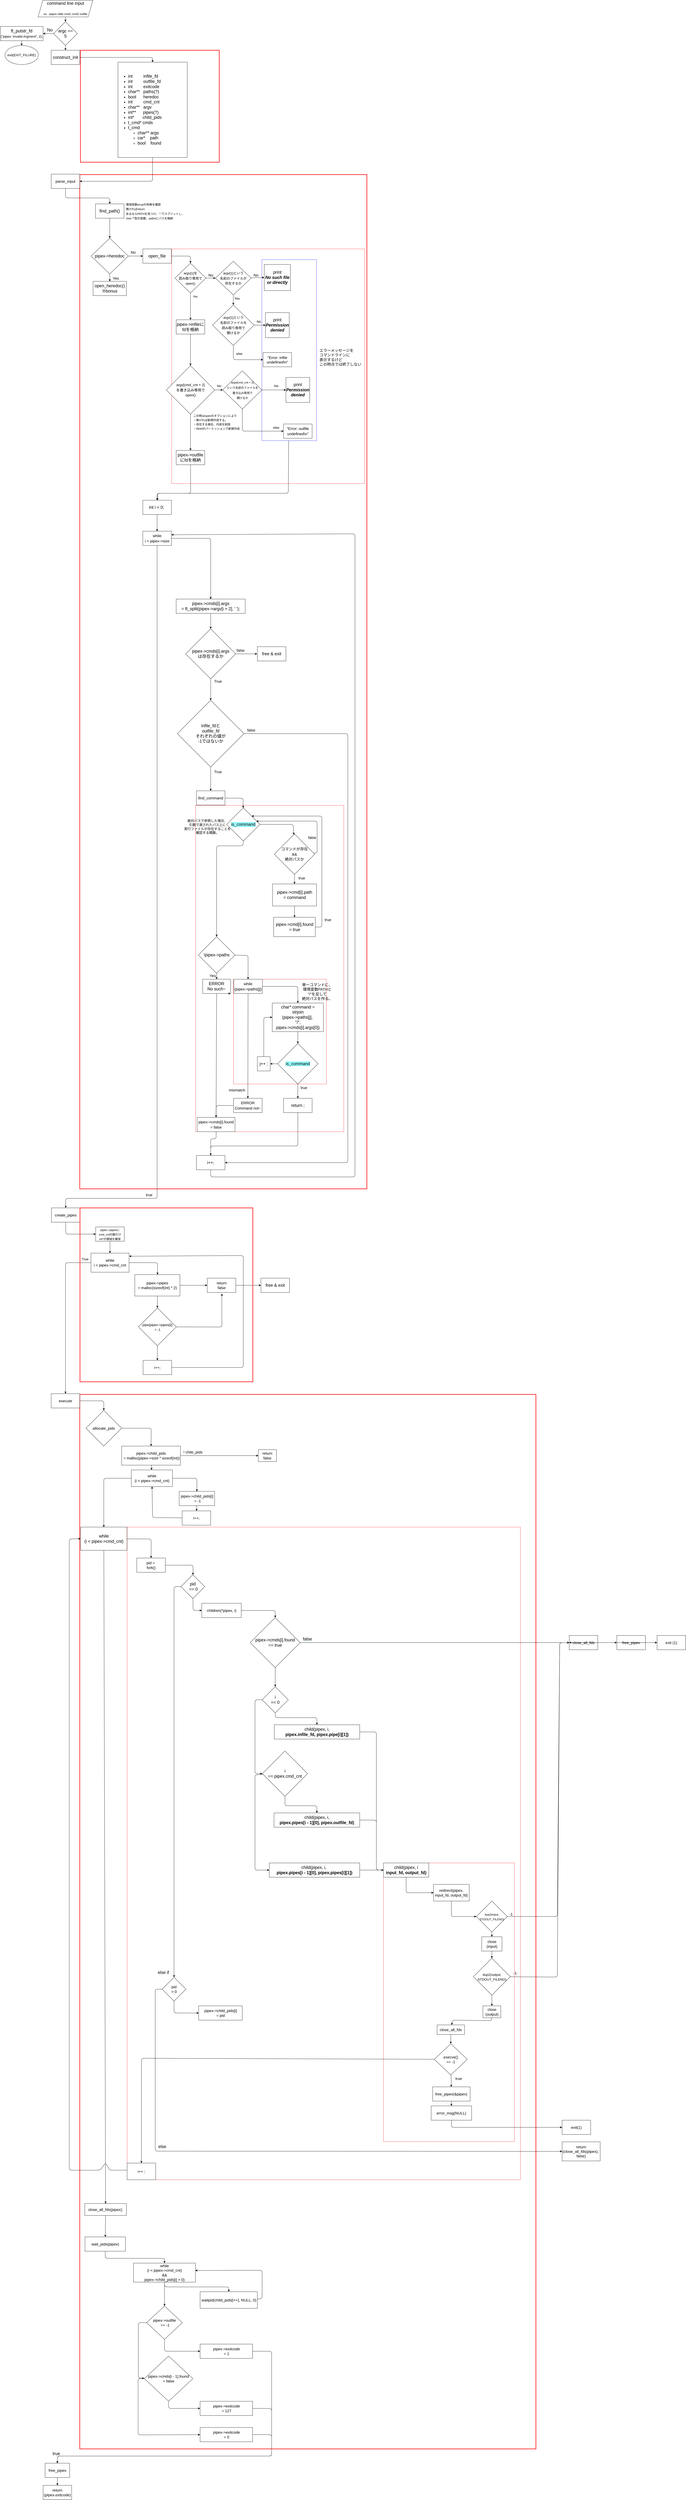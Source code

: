 <mxfile>
    <diagram id="CUUkitDm0SelZwHQDHdj" name="ページ1">
        <mxGraphModel dx="930" dy="3112" grid="1" gridSize="10" guides="1" tooltips="1" connect="1" arrows="1" fold="1" page="1" pageScale="1" pageWidth="827" pageHeight="1169" background="none" math="0" shadow="0">
            <root>
                <mxCell id="0"/>
                <mxCell id="1" parent="0"/>
                <mxCell id="202" value="" style="rounded=0;whiteSpace=wrap;html=1;shadow=0;glass=0;labelBackgroundColor=#FFFFFF;strokeWidth=3;fontFamily=Helvetica;fontSize=16;fontColor=#000000;fillColor=none;labelBorderColor=#FF3333;strokeColor=#FF3333;" parent="1" vertex="1">
                    <mxGeometry x="474" y="3543" width="1916" height="4427" as="geometry"/>
                </mxCell>
                <mxCell id="260" value="" style="rounded=0;whiteSpace=wrap;html=1;shadow=0;glass=0;labelBackgroundColor=#FFFFFF;strokeWidth=1;fontFamily=Helvetica;fontSize=16;fontColor=#FF3333;fillColor=none;strokeColor=#FF3333;" parent="1" vertex="1">
                    <mxGeometry x="673" y="4100" width="1652" height="2740" as="geometry"/>
                </mxCell>
                <mxCell id="298" value="" style="rounded=0;whiteSpace=wrap;html=1;shadow=0;glass=0;labelBackgroundColor=#FFFFFF;strokeWidth=1;fontFamily=Helvetica;fontSize=16;fontColor=#FF3333;fillColor=none;strokeColor=#FF3333;" parent="1" vertex="1">
                    <mxGeometry x="1750" y="5510" width="550" height="1170" as="geometry"/>
                </mxCell>
                <mxCell id="191" value="" style="rounded=0;whiteSpace=wrap;html=1;shadow=0;glass=0;labelBackgroundColor=#FFFFFF;strokeWidth=1;fontFamily=Helvetica;fontSize=16;fontColor=#FF3333;fillColor=none;strokeColor=#FF3333;" parent="1" vertex="1">
                    <mxGeometry x="1120" y="1800" width="390" height="440" as="geometry"/>
                </mxCell>
                <mxCell id="123" value="" style="rounded=0;whiteSpace=wrap;html=1;shadow=0;glass=0;labelBackgroundColor=#FFFFFF;strokeWidth=3;fontFamily=Helvetica;fontSize=16;fontColor=#000000;fillColor=none;labelBorderColor=#FF3333;strokeColor=#FF3333;" parent="1" vertex="1">
                    <mxGeometry x="474" y="-1578" width="1206" height="4258" as="geometry"/>
                </mxCell>
                <mxCell id="177" value="" style="rounded=0;whiteSpace=wrap;html=1;shadow=0;glass=0;labelBackgroundColor=#FFFFFF;strokeWidth=1;fontFamily=Helvetica;fontSize=16;fontColor=#FF3333;fillColor=none;strokeColor=#FF3333;" parent="1" vertex="1">
                    <mxGeometry x="960" y="1070" width="623.01" height="1370" as="geometry"/>
                </mxCell>
                <mxCell id="116" style="edgeStyle=none;html=1;fontSize=16;entryX=1;entryY=0.25;entryDx=0;entryDy=0;" parent="1" source="109" target="92" edge="1">
                    <mxGeometry relative="1" as="geometry">
                        <mxPoint x="1379" y="-61" as="targetPoint"/>
                        <Array as="points">
                            <mxPoint x="1024" y="2630"/>
                            <mxPoint x="1630" y="2630"/>
                            <mxPoint x="1630" y="830"/>
                            <mxPoint x="1630" y="-70"/>
                        </Array>
                    </mxGeometry>
                </mxCell>
                <mxCell id="89" value="" style="rounded=0;whiteSpace=wrap;html=1;shadow=0;glass=0;labelBackgroundColor=#FFFFFF;strokeWidth=1;fontFamily=Helvetica;fontSize=16;fontColor=#000000;fillColor=none;strokeColor=#FF3333;" parent="1" vertex="1">
                    <mxGeometry x="860" y="-1266" width="810" height="985" as="geometry"/>
                </mxCell>
                <mxCell id="126" style="edgeStyle=none;html=1;fontSize=16;fontColor=#FF3333;entryX=0.5;entryY=0;entryDx=0;entryDy=0;" parent="1" source="70" target="90" edge="1">
                    <mxGeometry relative="1" as="geometry">
                        <Array as="points">
                            <mxPoint x="1350" y="-240"/>
                            <mxPoint x="1290" y="-240"/>
                            <mxPoint x="799" y="-240"/>
                        </Array>
                    </mxGeometry>
                </mxCell>
                <mxCell id="70" value="" style="rounded=0;whiteSpace=wrap;html=1;shadow=0;glass=0;labelBackgroundColor=#FFFFFF;strokeWidth=1;fontFamily=Helvetica;fontSize=16;fontColor=#000000;fillColor=none;strokeColor=#3333FF;" parent="1" vertex="1">
                    <mxGeometry x="1239" y="-1221" width="230" height="760" as="geometry"/>
                </mxCell>
                <mxCell id="25" value="" style="rounded=0;whiteSpace=wrap;html=1;fontSize=16;fillColor=none;strokeWidth=3;shadow=0;glass=0;labelBorderColor=none;labelBackgroundColor=none;fontColor=#FF3333;strokeColor=#FF3333;" parent="1" vertex="1">
                    <mxGeometry x="477" y="-2100" width="583" height="470" as="geometry"/>
                </mxCell>
                <mxCell id="5" value="" style="edgeStyle=none;html=1;fontSize=18;" parent="1" source="3" target="4" edge="1">
                    <mxGeometry relative="1" as="geometry"/>
                </mxCell>
                <mxCell id="3" value="&lt;font style=&quot;border-color: var(--border-color);&quot;&gt;command line input&lt;br style=&quot;border-color: var(--border-color);&quot;&gt;&lt;/font&gt;&lt;br style=&quot;border-color: var(--border-color); font-size: 12px;&quot;&gt;&lt;span style=&quot;font-size: 12px;&quot;&gt;ex. ./pipex infile cmd1 cmd2 outfile&lt;/span&gt;" style="shape=parallelogram;perimeter=parallelogramPerimeter;whiteSpace=wrap;html=1;fixedSize=1;fontSize=18;" parent="1" vertex="1">
                    <mxGeometry x="299" y="-2310" width="230" height="70" as="geometry"/>
                </mxCell>
                <mxCell id="7" value="" style="edgeStyle=none;html=1;fontSize=18;" parent="1" source="4" target="6" edge="1">
                    <mxGeometry relative="1" as="geometry"/>
                </mxCell>
                <mxCell id="13" value="" style="edgeStyle=none;html=1;fontSize=14;" parent="1" source="4" target="12" edge="1">
                    <mxGeometry relative="1" as="geometry"/>
                </mxCell>
                <mxCell id="4" value="argc ==&lt;br&gt;5" style="rhombus;whiteSpace=wrap;html=1;fontSize=18;" parent="1" vertex="1">
                    <mxGeometry x="364" y="-2220" width="100" height="100" as="geometry"/>
                </mxCell>
                <mxCell id="10" value="" style="edgeStyle=none;html=1;fontSize=14;" parent="1" source="6" target="9" edge="1">
                    <mxGeometry relative="1" as="geometry"/>
                </mxCell>
                <mxCell id="6" value="ft_putstr_fd&lt;br&gt;&lt;font style=&quot;font-size: 14px;&quot;&gt;(&quot;pipex: Invalid Argment&quot;, 2);&lt;/font&gt;" style="whiteSpace=wrap;html=1;fontSize=18;" parent="1" vertex="1">
                    <mxGeometry x="140" y="-2200" width="180" height="60" as="geometry"/>
                </mxCell>
                <mxCell id="8" value="No" style="text;html=1;align=center;verticalAlign=middle;resizable=0;points=[];autosize=1;strokeColor=none;fillColor=none;fontSize=18;" parent="1" vertex="1">
                    <mxGeometry x="323" y="-2205" width="50" height="40" as="geometry"/>
                </mxCell>
                <mxCell id="9" value="exit(EXIT_FILURE)" style="ellipse;whiteSpace=wrap;html=1;fontSize=14;" parent="1" vertex="1">
                    <mxGeometry x="160" y="-2120" width="140" height="80" as="geometry"/>
                </mxCell>
                <mxCell id="21" style="edgeStyle=none;html=1;exitX=1;exitY=0.5;exitDx=0;exitDy=0;fontSize=12;entryX=0.5;entryY=0;entryDx=0;entryDy=0;" parent="1" source="12" target="16" edge="1">
                    <mxGeometry relative="1" as="geometry">
                        <mxPoint x="610" y="-2060" as="targetPoint"/>
                        <Array as="points">
                            <mxPoint x="780" y="-2070"/>
                        </Array>
                    </mxGeometry>
                </mxCell>
                <mxCell id="12" value="construct_init" style="whiteSpace=wrap;html=1;fontSize=18;" parent="1" vertex="1">
                    <mxGeometry x="354" y="-2100" width="120" height="60" as="geometry"/>
                </mxCell>
                <mxCell id="24" value="" style="edgeStyle=none;html=1;fontSize=18;" parent="1" source="16" target="23" edge="1">
                    <mxGeometry relative="1" as="geometry">
                        <Array as="points">
                            <mxPoint x="780" y="-1550"/>
                        </Array>
                    </mxGeometry>
                </mxCell>
                <mxCell id="16" value="&lt;div style=&quot;&quot;&gt;&lt;ul&gt;&lt;li&gt;&lt;span style=&quot;background-color: initial;&quot;&gt;int&amp;nbsp; &amp;nbsp; &amp;nbsp; &amp;nbsp; &amp;nbsp;infile_fd&lt;/span&gt;&lt;br&gt;&lt;/li&gt;&lt;li&gt;int&amp;nbsp; &amp;nbsp; &amp;nbsp; &amp;nbsp; &amp;nbsp;outfile_fd&lt;/li&gt;&lt;li style=&quot;&quot;&gt;int&amp;nbsp; &amp;nbsp; &amp;nbsp; &amp;nbsp; &amp;nbsp;exitcode&lt;/li&gt;&lt;li style=&quot;&quot;&gt;char**&amp;nbsp; &amp;nbsp;paths(?)&lt;/li&gt;&lt;li style=&quot;&quot;&gt;bool&amp;nbsp; &amp;nbsp; &amp;nbsp; heredoc&lt;/li&gt;&lt;li style=&quot;&quot;&gt;int&amp;nbsp; &amp;nbsp; &amp;nbsp; &amp;nbsp; &amp;nbsp;cmd_cnt&amp;nbsp;&lt;/li&gt;&lt;li style=&quot;&quot;&gt;char**&amp;nbsp; &amp;nbsp;argv&lt;/li&gt;&lt;li style=&quot;&quot;&gt;int**&amp;nbsp; &amp;nbsp; &amp;nbsp; pipes(?)&lt;/li&gt;&lt;li style=&quot;&quot;&gt;int*&amp;nbsp; &amp;nbsp; &amp;nbsp; &amp;nbsp;child_pids&lt;/li&gt;&lt;li style=&quot;&quot;&gt;t_cmd* cmds&lt;/li&gt;&lt;li style=&quot;&quot;&gt;t_cmd&lt;/li&gt;&lt;ul&gt;&lt;li style=&quot;&quot;&gt;char** args&lt;/li&gt;&lt;li style=&quot;&quot;&gt;car*&amp;nbsp; &amp;nbsp; path&lt;/li&gt;&lt;li style=&quot;&quot;&gt;bool&amp;nbsp; &amp;nbsp; found&lt;/li&gt;&lt;/ul&gt;&lt;/ul&gt;&lt;/div&gt;" style="whiteSpace=wrap;html=1;fontSize=18;align=left;" parent="1" vertex="1">
                    <mxGeometry x="634.5" y="-2050" width="291" height="400" as="geometry"/>
                </mxCell>
                <mxCell id="31" value="" style="edgeStyle=none;html=1;fontSize=16;" parent="1" source="23" target="30" edge="1">
                    <mxGeometry relative="1" as="geometry">
                        <Array as="points">
                            <mxPoint x="414" y="-1480"/>
                            <mxPoint x="600" y="-1480"/>
                        </Array>
                    </mxGeometry>
                </mxCell>
                <mxCell id="23" value="&lt;div style=&quot;&quot;&gt;&lt;span style=&quot;background-color: initial; font-size: 16px;&quot;&gt;parse_input&lt;/span&gt;&lt;/div&gt;" style="whiteSpace=wrap;html=1;fontSize=18;align=center;" parent="1" vertex="1">
                    <mxGeometry x="354" y="-1580" width="120" height="60" as="geometry"/>
                </mxCell>
                <mxCell id="35" value="" style="edgeStyle=none;html=1;fontSize=16;" parent="1" source="30" target="34" edge="1">
                    <mxGeometry relative="1" as="geometry"/>
                </mxCell>
                <mxCell id="30" value="find_path()" style="whiteSpace=wrap;html=1;fontSize=18;" parent="1" vertex="1">
                    <mxGeometry x="540" y="-1455" width="120" height="60" as="geometry"/>
                </mxCell>
                <mxCell id="37" value="" style="edgeStyle=none;html=1;fontSize=16;" parent="1" source="34" target="36" edge="1">
                    <mxGeometry relative="1" as="geometry"/>
                </mxCell>
                <mxCell id="39" value="" style="edgeStyle=none;html=1;fontSize=16;" parent="1" source="34" target="38" edge="1">
                    <mxGeometry relative="1" as="geometry"/>
                </mxCell>
                <mxCell id="34" value="pipex-&amp;gt;heredoc" style="rhombus;whiteSpace=wrap;html=1;fontSize=18;" parent="1" vertex="1">
                    <mxGeometry x="522" y="-1311" width="156" height="150" as="geometry"/>
                </mxCell>
                <mxCell id="36" value="open_heredoc()&lt;br&gt;※bonus" style="whiteSpace=wrap;html=1;fontSize=18;" parent="1" vertex="1">
                    <mxGeometry x="530" y="-1130" width="140" height="60" as="geometry"/>
                </mxCell>
                <mxCell id="48" value="" style="edgeStyle=none;html=1;fontSize=16;" parent="1" source="38" target="47" edge="1">
                    <mxGeometry relative="1" as="geometry">
                        <Array as="points">
                            <mxPoint x="939" y="-1236"/>
                        </Array>
                    </mxGeometry>
                </mxCell>
                <mxCell id="38" value="open_file" style="whiteSpace=wrap;html=1;fontSize=18;" parent="1" vertex="1">
                    <mxGeometry x="739" y="-1266" width="120" height="60" as="geometry"/>
                </mxCell>
                <mxCell id="40" value="No" style="text;html=1;align=center;verticalAlign=middle;resizable=0;points=[];autosize=1;strokeColor=none;fillColor=none;fontSize=16;rotation=0;" parent="1" vertex="1">
                    <mxGeometry x="678" y="-1267" width="40" height="30" as="geometry"/>
                </mxCell>
                <mxCell id="41" value="Yes" style="text;html=1;align=center;verticalAlign=middle;resizable=0;points=[];autosize=1;strokeColor=none;fillColor=none;fontSize=16;" parent="1" vertex="1">
                    <mxGeometry x="600" y="-1158.5" width="50" height="30" as="geometry"/>
                </mxCell>
                <mxCell id="43" value="&lt;font style=&quot;font-size: 12px;&quot;&gt;環境変数envpの有無を確認&lt;br&gt;無ければreturn&lt;br&gt;あるならPATHを見つけ、&quot;:&quot;でスプリットし、&lt;br&gt;char **型の変数、pathsにパスを格納&lt;/font&gt;" style="text;html=1;align=left;verticalAlign=middle;resizable=0;points=[];autosize=1;strokeColor=none;fillColor=none;fontSize=16;" parent="1" vertex="1">
                    <mxGeometry x="666" y="-1470" width="270" height="90" as="geometry"/>
                </mxCell>
                <mxCell id="50" value="" style="edgeStyle=none;html=1;fontSize=16;" parent="1" source="47" target="49" edge="1">
                    <mxGeometry relative="1" as="geometry"/>
                </mxCell>
                <mxCell id="73" value="" style="edgeStyle=none;html=1;" parent="1" source="47" target="72" edge="1">
                    <mxGeometry relative="1" as="geometry"/>
                </mxCell>
                <mxCell id="47" value="&lt;font style=&quot;font-size: 14px;&quot;&gt;argv[1]を&lt;br&gt;読み取り専用で&lt;br&gt;open()&lt;/font&gt;" style="rhombus;whiteSpace=wrap;html=1;fontSize=18;" parent="1" vertex="1">
                    <mxGeometry x="874" y="-1206" width="130" height="125" as="geometry"/>
                </mxCell>
                <mxCell id="53" value="" style="edgeStyle=none;html=1;fontSize=14;entryX=0;entryY=0.5;entryDx=0;entryDy=0;" parent="1" source="49" target="60" edge="1">
                    <mxGeometry relative="1" as="geometry">
                        <mxPoint x="1239" y="-1143" as="targetPoint"/>
                    </mxGeometry>
                </mxCell>
                <mxCell id="57" value="" style="edgeStyle=none;html=1;fontSize=14;" parent="1" source="49" target="56" edge="1">
                    <mxGeometry relative="1" as="geometry"/>
                </mxCell>
                <mxCell id="49" value="&lt;font style=&quot;font-size: 14px;&quot;&gt;argv[1]という&lt;br&gt;名前のファイルが&lt;br&gt;存在するか&lt;/font&gt;" style="rhombus;whiteSpace=wrap;html=1;fontSize=18;" parent="1" vertex="1">
                    <mxGeometry x="1044" y="-1214.12" width="150" height="141.25" as="geometry"/>
                </mxCell>
                <mxCell id="51" value="No" style="text;html=1;align=center;verticalAlign=middle;resizable=0;points=[];autosize=1;strokeColor=none;fillColor=none;fontSize=16;" parent="1" vertex="1">
                    <mxGeometry x="1004" y="-1171" width="40" height="30" as="geometry"/>
                </mxCell>
                <mxCell id="65" value="" style="edgeStyle=none;html=1;fontSize=14;fontColor=none;" parent="1" source="56" target="64" edge="1">
                    <mxGeometry relative="1" as="geometry"/>
                </mxCell>
                <mxCell id="68" value="" style="edgeStyle=none;html=1;fontSize=14;fontColor=none;" parent="1" source="56" target="67" edge="1">
                    <mxGeometry relative="1" as="geometry">
                        <Array as="points">
                            <mxPoint x="1119" y="-801"/>
                        </Array>
                    </mxGeometry>
                </mxCell>
                <mxCell id="56" value="&lt;font style=&quot;font-size: 14px;&quot;&gt;argv[1]という&lt;br&gt;名前のファイルを&lt;br&gt;読み取り専用で&lt;br&gt;開けるか&lt;/font&gt;" style="rhombus;whiteSpace=wrap;html=1;fontSize=18;" parent="1" vertex="1">
                    <mxGeometry x="1031.5" y="-1031" width="175" height="170" as="geometry"/>
                </mxCell>
                <mxCell id="58" value="Yes" style="text;html=1;align=center;verticalAlign=middle;resizable=0;points=[];autosize=1;strokeColor=none;fillColor=none;fontSize=14;" parent="1" vertex="1">
                    <mxGeometry x="1109" y="-1072.87" width="50" height="30" as="geometry"/>
                </mxCell>
                <mxCell id="59" value="No" style="text;html=1;align=center;verticalAlign=middle;resizable=0;points=[];autosize=1;strokeColor=none;fillColor=none;fontSize=16;" parent="1" vertex="1">
                    <mxGeometry x="1194" y="-1171" width="40" height="30" as="geometry"/>
                </mxCell>
                <mxCell id="60" value="&lt;font style=&quot;font-size: 18px;&quot;&gt;print&lt;br&gt;&lt;i&gt;&lt;b&gt;No such file&lt;br style=&quot;border-color: var(--border-color);&quot;&gt;or directly&lt;/b&gt;&lt;/i&gt;&lt;/font&gt;" style="whiteSpace=wrap;html=1;aspect=fixed;rounded=0;shadow=0;glass=0;labelBackgroundColor=none;strokeWidth=1;fontSize=14;fontColor=none;fillColor=none;" parent="1" vertex="1">
                    <mxGeometry x="1249" y="-1201" width="110" height="110" as="geometry"/>
                </mxCell>
                <mxCell id="64" value="print&lt;br&gt;&lt;i&gt;&lt;b&gt;Permission&lt;br&gt;denied&lt;/b&gt;&lt;/i&gt;" style="whiteSpace=wrap;html=1;fontSize=18;" parent="1" vertex="1">
                    <mxGeometry x="1254" y="-998.5" width="100" height="105" as="geometry"/>
                </mxCell>
                <mxCell id="66" value="No" style="text;html=1;align=center;verticalAlign=middle;resizable=0;points=[];autosize=1;strokeColor=none;fillColor=none;fontSize=14;fontColor=none;" parent="1" vertex="1">
                    <mxGeometry x="1206" y="-976" width="40" height="30" as="geometry"/>
                </mxCell>
                <mxCell id="67" value="&lt;div style=&quot;line-height: 18px;&quot;&gt;&lt;span style=&quot;background-color: rgb(255, 255, 255);&quot;&gt;&lt;font style=&quot;font-size: 16px;&quot;&gt;&quot;Error: infile undefined\n&quot;&lt;/font&gt;&lt;/span&gt;&lt;/div&gt;" style="whiteSpace=wrap;html=1;fontSize=18;" parent="1" vertex="1">
                    <mxGeometry x="1244" y="-831" width="120" height="60" as="geometry"/>
                </mxCell>
                <mxCell id="69" value="else" style="text;html=1;align=center;verticalAlign=middle;resizable=0;points=[];autosize=1;strokeColor=none;fillColor=none;fontSize=14;fontColor=#000000;" parent="1" vertex="1">
                    <mxGeometry x="1119" y="-841" width="50" height="30" as="geometry"/>
                </mxCell>
                <mxCell id="71" value="エラーメッセージを&lt;br&gt;コマンドラインに&lt;br&gt;表示するけど&lt;br&gt;この時点では終了しない" style="text;html=1;align=left;verticalAlign=middle;resizable=0;points=[];autosize=1;strokeColor=none;fillColor=none;fontSize=16;fontFamily=Helvetica;fontColor=#000000;" parent="1" vertex="1">
                    <mxGeometry x="1479" y="-856" width="200" height="90" as="geometry"/>
                </mxCell>
                <mxCell id="76" value="" style="edgeStyle=none;html=1;" parent="1" source="72" target="75" edge="1">
                    <mxGeometry relative="1" as="geometry"/>
                </mxCell>
                <mxCell id="72" value="pipex-&amp;gt;infileに&lt;br&gt;fdを格納" style="whiteSpace=wrap;html=1;fontSize=18;" parent="1" vertex="1">
                    <mxGeometry x="879" y="-968.5" width="120" height="60" as="geometry"/>
                </mxCell>
                <mxCell id="74" value="Yes" style="text;html=1;align=center;verticalAlign=middle;resizable=0;points=[];autosize=1;strokeColor=none;fillColor=none;" parent="1" vertex="1">
                    <mxGeometry x="939" y="-1081" width="40" height="30" as="geometry"/>
                </mxCell>
                <mxCell id="78" value="" style="edgeStyle=none;html=1;fontSize=15;" parent="1" source="75" target="77" edge="1">
                    <mxGeometry relative="1" as="geometry"/>
                </mxCell>
                <mxCell id="88" value="" style="edgeStyle=none;html=1;fontSize=12;" parent="1" source="75" target="87" edge="1">
                    <mxGeometry relative="1" as="geometry"/>
                </mxCell>
                <mxCell id="75" value="&lt;font style=&quot;font-size: 15px;&quot;&gt;argv[cmd_cnt + 2]&lt;br&gt;を書き込み専用で&lt;br&gt;open()&lt;/font&gt;" style="rhombus;whiteSpace=wrap;html=1;fontSize=18;" parent="1" vertex="1">
                    <mxGeometry x="837.5" y="-776" width="203" height="204" as="geometry"/>
                </mxCell>
                <mxCell id="82" style="edgeStyle=none;html=1;fontSize=14;" parent="1" source="77" target="81" edge="1">
                    <mxGeometry relative="1" as="geometry">
                        <mxPoint x="1339" y="-674" as="targetPoint"/>
                    </mxGeometry>
                </mxCell>
                <mxCell id="85" value="" style="edgeStyle=none;html=1;fontSize=14;" parent="1" source="77" target="84" edge="1">
                    <mxGeometry relative="1" as="geometry">
                        <Array as="points">
                            <mxPoint x="1157" y="-501"/>
                        </Array>
                    </mxGeometry>
                </mxCell>
                <mxCell id="77" value="&lt;font style=&quot;font-size: 12px;&quot;&gt;argv[cmd_cnt + 2]&lt;br&gt;という名前のファイルを&lt;br&gt;書き込み専用で&lt;br&gt;開けるか&lt;/font&gt;" style="rhombus;whiteSpace=wrap;html=1;fontSize=18;" parent="1" vertex="1">
                    <mxGeometry x="1074.5" y="-754" width="164.5" height="160" as="geometry"/>
                </mxCell>
                <mxCell id="79" value="&lt;font style=&quot;font-size: 12px;&quot;&gt;この時はopenのオプションにより&lt;br&gt;・無ければ新規作成する。&lt;br&gt;・存在する場合、内容を削除&lt;br&gt;・0644のパーミッションで新規作成&lt;/font&gt;" style="text;html=1;align=left;verticalAlign=middle;resizable=0;points=[];autosize=1;strokeColor=none;fillColor=none;fontSize=15;" parent="1" vertex="1">
                    <mxGeometry x="949" y="-585" width="220" height="90" as="geometry"/>
                </mxCell>
                <mxCell id="80" value="No" style="text;html=1;align=center;verticalAlign=middle;resizable=0;points=[];autosize=1;strokeColor=none;fillColor=none;fontSize=14;" parent="1" vertex="1">
                    <mxGeometry x="1039" y="-706" width="40" height="30" as="geometry"/>
                </mxCell>
                <mxCell id="81" value="print&lt;br&gt;&lt;i&gt;&lt;b&gt;Permission&lt;br&gt;denied&lt;/b&gt;&lt;/i&gt;" style="whiteSpace=wrap;html=1;fontSize=18;" parent="1" vertex="1">
                    <mxGeometry x="1340" y="-726.5" width="100" height="105" as="geometry"/>
                </mxCell>
                <mxCell id="83" value="No" style="text;html=1;align=center;verticalAlign=middle;resizable=0;points=[];autosize=1;strokeColor=none;fillColor=none;fontSize=14;" parent="1" vertex="1">
                    <mxGeometry x="1279" y="-706" width="40" height="30" as="geometry"/>
                </mxCell>
                <mxCell id="84" value="&lt;span style=&quot;font-size: 16px; background-color: rgb(255, 255, 255);&quot;&gt;&quot;Error: outfile undefined\n&quot;&lt;/span&gt;" style="whiteSpace=wrap;html=1;fontSize=18;" parent="1" vertex="1">
                    <mxGeometry x="1330" y="-531" width="120" height="60" as="geometry"/>
                </mxCell>
                <mxCell id="86" value="else" style="text;html=1;align=center;verticalAlign=middle;resizable=0;points=[];autosize=1;strokeColor=none;fillColor=none;fontSize=14;" parent="1" vertex="1">
                    <mxGeometry x="1274" y="-531" width="50" height="30" as="geometry"/>
                </mxCell>
                <mxCell id="127" style="edgeStyle=none;html=1;fontSize=16;fontColor=#FF3333;" parent="1" source="87" edge="1">
                    <mxGeometry relative="1" as="geometry">
                        <mxPoint x="800" y="-210" as="targetPoint"/>
                        <Array as="points">
                            <mxPoint x="940" y="-240"/>
                            <mxPoint x="800" y="-240"/>
                        </Array>
                    </mxGeometry>
                </mxCell>
                <mxCell id="87" value="pipex-&amp;gt;outfile&lt;br&gt;にfdを格納" style="whiteSpace=wrap;html=1;fontSize=18;" parent="1" vertex="1">
                    <mxGeometry x="879" y="-420" width="120" height="60" as="geometry"/>
                </mxCell>
                <mxCell id="93" value="" style="edgeStyle=none;html=1;fontSize=12;" parent="1" source="90" target="92" edge="1">
                    <mxGeometry relative="1" as="geometry"/>
                </mxCell>
                <mxCell id="90" value="int i = 0;&amp;nbsp;" style="whiteSpace=wrap;html=1;fontSize=18;" parent="1" vertex="1">
                    <mxGeometry x="739" y="-211" width="120" height="60" as="geometry"/>
                </mxCell>
                <mxCell id="95" value="" style="edgeStyle=none;html=1;fontSize=16;" parent="1" source="92" target="96" edge="1">
                    <mxGeometry relative="1" as="geometry">
                        <mxPoint x="1024" y="130" as="targetPoint"/>
                        <Array as="points">
                            <mxPoint x="1024" y="-51"/>
                        </Array>
                    </mxGeometry>
                </mxCell>
                <mxCell id="122" style="edgeStyle=none;html=1;fontSize=16;entryX=0.5;entryY=0;entryDx=0;entryDy=0;" parent="1" source="92" target="118" edge="1">
                    <mxGeometry relative="1" as="geometry">
                        <mxPoint x="799" y="700" as="targetPoint"/>
                        <Array as="points">
                            <mxPoint x="799" y="2720"/>
                            <mxPoint x="415" y="2720"/>
                        </Array>
                    </mxGeometry>
                </mxCell>
                <mxCell id="92" value="&lt;font style=&quot;font-size: 16px;&quot;&gt;while&lt;br&gt;i &amp;lt; pipex-&amp;gt;size&lt;/font&gt;" style="whiteSpace=wrap;html=1;fontSize=18;" parent="1" vertex="1">
                    <mxGeometry x="739" y="-81" width="120" height="60" as="geometry"/>
                </mxCell>
                <mxCell id="97" value="" style="edgeStyle=none;html=1;fontSize=16;" parent="1" target="96" edge="1">
                    <mxGeometry relative="1" as="geometry">
                        <mxPoint x="1024" y="119" as="sourcePoint"/>
                    </mxGeometry>
                </mxCell>
                <mxCell id="99" value="" style="edgeStyle=none;html=1;fontSize=16;" parent="1" source="96" target="98" edge="1">
                    <mxGeometry relative="1" as="geometry"/>
                </mxCell>
                <mxCell id="96" value="pipex-&amp;gt;cmds[i].args&lt;br&gt;= ft_split(pipex-&amp;gt;argv[i + 2], ' ');" style="whiteSpace=wrap;html=1;fontSize=18;" parent="1" vertex="1">
                    <mxGeometry x="879" y="204" width="290" height="60" as="geometry"/>
                </mxCell>
                <mxCell id="103" value="" style="edgeStyle=none;html=1;fontSize=16;" parent="1" source="98" edge="1">
                    <mxGeometry relative="1" as="geometry">
                        <mxPoint x="1219" y="434" as="targetPoint"/>
                    </mxGeometry>
                </mxCell>
                <mxCell id="106" value="" style="edgeStyle=none;html=1;fontSize=16;" parent="1" source="98" target="105" edge="1">
                    <mxGeometry relative="1" as="geometry"/>
                </mxCell>
                <mxCell id="98" value="pipex-&amp;gt;cmds[i].args&lt;br&gt;は存在するか" style="rhombus;whiteSpace=wrap;html=1;fontSize=18;aspect=fixed;" parent="1" vertex="1">
                    <mxGeometry x="919" y="329" width="210" height="210" as="geometry"/>
                </mxCell>
                <mxCell id="102" value="free &amp;amp; exit" style="whiteSpace=wrap;html=1;fontSize=18;" parent="1" vertex="1">
                    <mxGeometry x="1220" y="404" width="120" height="60" as="geometry"/>
                </mxCell>
                <mxCell id="104" value="false" style="text;html=1;align=center;verticalAlign=middle;resizable=0;points=[];autosize=1;strokeColor=none;fillColor=none;fontSize=16;" parent="1" vertex="1">
                    <mxGeometry x="1119" y="404" width="60" height="30" as="geometry"/>
                </mxCell>
                <mxCell id="108" value="" style="edgeStyle=none;html=1;fontSize=16;" parent="1" source="105" target="107" edge="1">
                    <mxGeometry relative="1" as="geometry"/>
                </mxCell>
                <mxCell id="111" style="edgeStyle=none;html=1;fontSize=16;entryX=1;entryY=0.5;entryDx=0;entryDy=0;" parent="1" source="105" target="109" edge="1">
                    <mxGeometry relative="1" as="geometry">
                        <mxPoint x="1254" y="1279" as="targetPoint"/>
                        <Array as="points">
                            <mxPoint x="1600" y="769"/>
                            <mxPoint x="1600" y="2570"/>
                        </Array>
                    </mxGeometry>
                </mxCell>
                <mxCell id="105" value="infile_fdと&lt;br&gt;outfile_fd&lt;br&gt;それぞれの値が&lt;br&gt;-1ではないか" style="rhombus;whiteSpace=wrap;html=1;fontSize=18;aspect=fixed;" parent="1" vertex="1">
                    <mxGeometry x="884" y="629" width="280" height="280" as="geometry"/>
                </mxCell>
                <mxCell id="152" value="" style="edgeStyle=none;html=1;fontSize=14;fontColor=#000000;" parent="1" source="107" target="151" edge="1">
                    <mxGeometry relative="1" as="geometry">
                        <Array as="points">
                            <mxPoint x="1160" y="1040"/>
                        </Array>
                    </mxGeometry>
                </mxCell>
                <mxCell id="107" value="&lt;font style=&quot;font-size: 16px;&quot;&gt;find_command&lt;/font&gt;" style="whiteSpace=wrap;html=1;fontSize=18;" parent="1" vertex="1">
                    <mxGeometry x="964" y="1009" width="120" height="60" as="geometry"/>
                </mxCell>
                <mxCell id="109" value="i++;" style="whiteSpace=wrap;html=1;fontSize=18;" parent="1" vertex="1">
                    <mxGeometry x="964" y="2540" width="120" height="60" as="geometry"/>
                </mxCell>
                <mxCell id="112" value="false" style="text;html=1;align=center;verticalAlign=middle;resizable=0;points=[];autosize=1;strokeColor=none;fillColor=none;fontSize=16;" parent="1" vertex="1">
                    <mxGeometry x="1164" y="739" width="60" height="30" as="geometry"/>
                </mxCell>
                <mxCell id="113" value="True" style="text;html=1;align=center;verticalAlign=middle;resizable=0;points=[];autosize=1;strokeColor=none;fillColor=none;fontSize=16;" parent="1" vertex="1">
                    <mxGeometry x="1024" y="534" width="60" height="30" as="geometry"/>
                </mxCell>
                <mxCell id="114" value="True" style="text;html=1;align=center;verticalAlign=middle;resizable=0;points=[];autosize=1;strokeColor=none;fillColor=none;fontSize=16;" parent="1" vertex="1">
                    <mxGeometry x="1024" y="914" width="60" height="30" as="geometry"/>
                </mxCell>
                <mxCell id="129" value="" style="edgeStyle=none;html=1;fontSize=16;fontColor=#FF3333;" parent="1" source="118" target="128" edge="1">
                    <mxGeometry relative="1" as="geometry">
                        <Array as="points">
                            <mxPoint x="415" y="2870"/>
                        </Array>
                    </mxGeometry>
                </mxCell>
                <mxCell id="118" value="create_pipes" style="rounded=0;whiteSpace=wrap;html=1;fontSize=16;" parent="1" vertex="1">
                    <mxGeometry x="355" y="2760" width="120" height="60" as="geometry"/>
                </mxCell>
                <mxCell id="131" value="" style="edgeStyle=none;html=1;fontSize=12;fontColor=#FF3333;" parent="1" source="128" target="130" edge="1">
                    <mxGeometry relative="1" as="geometry"/>
                </mxCell>
                <mxCell id="128" value="&lt;font style=&quot;font-size: 12px;&quot;&gt;pipex-&amp;gt;pipesに&lt;br&gt;cmd_cntの数だけ&lt;br&gt;int*の領域を確保&lt;/font&gt;" style="whiteSpace=wrap;html=1;fontSize=16;rounded=0;" parent="1" vertex="1">
                    <mxGeometry x="541" y="2840" width="120" height="60" as="geometry"/>
                </mxCell>
                <mxCell id="133" value="" style="edgeStyle=none;html=1;fontSize=12;fontColor=#FF3333;" parent="1" source="130" target="132" edge="1">
                    <mxGeometry relative="1" as="geometry">
                        <Array as="points">
                            <mxPoint x="801" y="2990"/>
                        </Array>
                    </mxGeometry>
                </mxCell>
                <mxCell id="146" value="" style="edgeStyle=none;html=1;fontSize=14;fontColor=#FF3333;" parent="1" source="130" target="145" edge="1">
                    <mxGeometry relative="1" as="geometry">
                        <Array as="points">
                            <mxPoint x="414" y="2990"/>
                        </Array>
                    </mxGeometry>
                </mxCell>
                <mxCell id="130" value="&lt;font style=&quot;font-size: 16px;&quot;&gt;while&lt;br&gt;i &amp;lt; pipex-&amp;gt;cmd_cnt&lt;/font&gt;" style="whiteSpace=wrap;html=1;fontSize=16;rounded=0;aspect=fixed;" parent="1" vertex="1">
                    <mxGeometry x="521" y="2950" width="160" height="80" as="geometry"/>
                </mxCell>
                <mxCell id="137" value="" style="edgeStyle=none;html=1;fontSize=16;fontColor=#FF3333;" parent="1" source="132" target="136" edge="1">
                    <mxGeometry relative="1" as="geometry"/>
                </mxCell>
                <mxCell id="139" value="" style="edgeStyle=none;html=1;fontSize=14;fontColor=#FF3333;" parent="1" source="132" target="138" edge="1">
                    <mxGeometry relative="1" as="geometry"/>
                </mxCell>
                <mxCell id="132" value="pipex-&amp;gt;pipes&lt;br&gt;= malloc(sizeof(int) * 2)" style="whiteSpace=wrap;html=1;fontSize=16;rounded=0;" parent="1" vertex="1">
                    <mxGeometry x="705.25" y="3040" width="189.5" height="90" as="geometry"/>
                </mxCell>
                <mxCell id="140" style="edgeStyle=none;html=1;fontSize=14;fontColor=#FF3333;" parent="1" source="136" edge="1">
                    <mxGeometry relative="1" as="geometry">
                        <mxPoint x="1071" y="3120" as="targetPoint"/>
                        <Array as="points">
                            <mxPoint x="1071" y="3260"/>
                        </Array>
                    </mxGeometry>
                </mxCell>
                <mxCell id="142" value="" style="edgeStyle=none;html=1;fontSize=14;fontColor=#FF3333;" parent="1" source="136" target="141" edge="1">
                    <mxGeometry relative="1" as="geometry"/>
                </mxCell>
                <mxCell id="136" value="&lt;font style=&quot;font-size: 14px;&quot;&gt;pipe(pipex-&amp;gt;pipes[i])&lt;br&gt;= -1&lt;/font&gt;" style="rhombus;whiteSpace=wrap;html=1;fontSize=16;rounded=0;aspect=fixed;" parent="1" vertex="1">
                    <mxGeometry x="720.5" y="3180" width="159" height="159" as="geometry"/>
                </mxCell>
                <mxCell id="149" style="edgeStyle=none;html=1;entryX=0;entryY=0.5;entryDx=0;entryDy=0;fontSize=14;fontColor=#000000;" parent="1" source="138" target="148" edge="1">
                    <mxGeometry relative="1" as="geometry"/>
                </mxCell>
                <mxCell id="138" value="return&lt;br&gt;false" style="whiteSpace=wrap;html=1;fontSize=16;rounded=0;" parent="1" vertex="1">
                    <mxGeometry x="1009.5" y="3055" width="120" height="60" as="geometry"/>
                </mxCell>
                <mxCell id="143" style="edgeStyle=none;html=1;entryX=1.005;entryY=0.161;entryDx=0;entryDy=0;entryPerimeter=0;fontSize=14;fontColor=#FF3333;" parent="1" source="141" target="130" edge="1">
                    <mxGeometry relative="1" as="geometry">
                        <Array as="points">
                            <mxPoint x="1161" y="3430"/>
                            <mxPoint x="1161" y="2960"/>
                        </Array>
                    </mxGeometry>
                </mxCell>
                <mxCell id="141" value="i++;" style="whiteSpace=wrap;html=1;fontSize=16;rounded=0;" parent="1" vertex="1">
                    <mxGeometry x="740" y="3400" width="120" height="60" as="geometry"/>
                </mxCell>
                <mxCell id="204" value="" style="edgeStyle=none;html=1;fontSize=16;fontColor=#000000;" parent="1" source="145" target="203" edge="1">
                    <mxGeometry relative="1" as="geometry">
                        <Array as="points">
                            <mxPoint x="575" y="3570"/>
                        </Array>
                    </mxGeometry>
                </mxCell>
                <mxCell id="145" value="execute" style="whiteSpace=wrap;html=1;fontSize=16;rounded=0;" parent="1" vertex="1">
                    <mxGeometry x="354" y="3540" width="120" height="60" as="geometry"/>
                </mxCell>
                <mxCell id="147" value="&lt;font color=&quot;#000000&quot;&gt;True&lt;/font&gt;" style="text;html=1;align=center;verticalAlign=middle;resizable=0;points=[];autosize=1;strokeColor=none;fillColor=none;fontSize=14;fontColor=#FF3333;" parent="1" vertex="1">
                    <mxGeometry x="471" y="2960" width="50" height="30" as="geometry"/>
                </mxCell>
                <mxCell id="148" value="free &amp;amp; exit" style="whiteSpace=wrap;html=1;fontSize=18;" parent="1" vertex="1">
                    <mxGeometry x="1235" y="3055" width="120" height="60" as="geometry"/>
                </mxCell>
                <mxCell id="150" value="" style="rounded=0;whiteSpace=wrap;html=1;shadow=0;glass=0;labelBackgroundColor=#FFFFFF;strokeWidth=3;fontFamily=Helvetica;fontSize=16;fontColor=#000000;fillColor=none;labelBorderColor=#FF3333;strokeColor=#FF3333;" parent="1" vertex="1">
                    <mxGeometry x="475" y="2760" width="726" height="730" as="geometry"/>
                </mxCell>
                <mxCell id="155" value="" style="edgeStyle=none;html=1;fontSize=14;fontColor=#000000;" parent="1" source="151" target="154" edge="1">
                    <mxGeometry relative="1" as="geometry">
                        <Array as="points">
                            <mxPoint x="1371" y="1150"/>
                        </Array>
                    </mxGeometry>
                </mxCell>
                <mxCell id="170" style="edgeStyle=none;html=1;entryX=0.5;entryY=0;entryDx=0;entryDy=0;fontSize=16;fontColor=#000000;exitX=0.5;exitY=1;exitDx=0;exitDy=0;" parent="1" source="151" target="167" edge="1">
                    <mxGeometry relative="1" as="geometry">
                        <Array as="points">
                            <mxPoint x="1160" y="1240"/>
                            <mxPoint x="1049" y="1240"/>
                        </Array>
                    </mxGeometry>
                </mxCell>
                <mxCell id="151" value="is_command" style="rhombus;whiteSpace=wrap;html=1;fontSize=18;aspect=fixed;labelBackgroundColor=#99FFFF;" parent="1" vertex="1">
                    <mxGeometry x="1091" y="1080" width="140" height="140" as="geometry"/>
                </mxCell>
                <mxCell id="153" value="絶対パスで参照した場合、&lt;br&gt;引数で渡されたパス上に&lt;br&gt;実行ファイルが存在することを&lt;br&gt;確認する関数。" style="text;html=1;align=center;verticalAlign=middle;resizable=0;points=[];autosize=1;strokeColor=none;fillColor=none;fontSize=14;fontColor=#000000;" parent="1" vertex="1">
                    <mxGeometry x="900" y="1120" width="220" height="80" as="geometry"/>
                </mxCell>
                <mxCell id="158" value="" style="edgeStyle=none;html=1;fontSize=16;fontColor=#000000;" parent="1" source="154" target="157" edge="1">
                    <mxGeometry relative="1" as="geometry"/>
                </mxCell>
                <mxCell id="161" style="edgeStyle=none;html=1;entryX=0.889;entryY=0.403;entryDx=0;entryDy=0;entryPerimeter=0;fontSize=16;fontColor=#000000;" parent="1" source="154" target="151" edge="1">
                    <mxGeometry relative="1" as="geometry">
                        <Array as="points">
                            <mxPoint x="1471" y="1270"/>
                            <mxPoint x="1471" y="1136"/>
                        </Array>
                    </mxGeometry>
                </mxCell>
                <mxCell id="154" value="&lt;font style=&quot;font-size: 16px;&quot;&gt;コマンドが存在&lt;br&gt;&amp;amp;&amp;amp;&lt;br&gt;絶対パスか&lt;/font&gt;" style="rhombus;whiteSpace=wrap;html=1;fontSize=18;aspect=fixed;" parent="1" vertex="1">
                    <mxGeometry x="1291" y="1190" width="170" height="170" as="geometry"/>
                </mxCell>
                <mxCell id="160" value="" style="edgeStyle=none;html=1;fontSize=16;fontColor=#000000;" parent="1" source="157" target="159" edge="1">
                    <mxGeometry relative="1" as="geometry"/>
                </mxCell>
                <mxCell id="157" value="pipex-&amp;gt;cmd[i].path&lt;br&gt;= command" style="whiteSpace=wrap;html=1;fontSize=18;aspect=fixed;" parent="1" vertex="1">
                    <mxGeometry x="1283.5" y="1400" width="185" height="92.5" as="geometry"/>
                </mxCell>
                <mxCell id="163" style="edgeStyle=none;html=1;fontSize=16;fontColor=#000000;entryX=1;entryY=0;entryDx=0;entryDy=0;" parent="1" source="159" target="151" edge="1">
                    <mxGeometry relative="1" as="geometry">
                        <mxPoint x="1751.0" y="1580.625" as="targetPoint"/>
                        <Array as="points">
                            <mxPoint x="1491" y="1581"/>
                            <mxPoint x="1491" y="1115"/>
                        </Array>
                    </mxGeometry>
                </mxCell>
                <mxCell id="159" value="pipex-&amp;gt;cmd[i].found&lt;br&gt;= true" style="whiteSpace=wrap;html=1;fontSize=18;" parent="1" vertex="1">
                    <mxGeometry x="1288.5" y="1540" width="175" height="81.25" as="geometry"/>
                </mxCell>
                <mxCell id="162" value="false" style="text;html=1;align=center;verticalAlign=middle;resizable=0;points=[];autosize=1;strokeColor=none;fillColor=none;fontSize=16;fontColor=#000000;" parent="1" vertex="1">
                    <mxGeometry x="1420" y="1190" width="60" height="30" as="geometry"/>
                </mxCell>
                <mxCell id="164" value="true" style="text;html=1;align=center;verticalAlign=middle;resizable=0;points=[];autosize=1;strokeColor=none;fillColor=none;fontSize=16;fontColor=#000000;" parent="1" vertex="1">
                    <mxGeometry x="1491" y="1535" width="50" height="30" as="geometry"/>
                </mxCell>
                <mxCell id="165" value="true" style="text;html=1;align=center;verticalAlign=middle;resizable=0;points=[];autosize=1;strokeColor=none;fillColor=none;fontSize=16;fontColor=#000000;" parent="1" vertex="1">
                    <mxGeometry x="1381" y="1360" width="50" height="30" as="geometry"/>
                </mxCell>
                <mxCell id="172" value="" style="edgeStyle=none;html=1;fontSize=16;fontColor=#000000;" parent="1" source="167" target="171" edge="1">
                    <mxGeometry relative="1" as="geometry"/>
                </mxCell>
                <mxCell id="176" value="" style="edgeStyle=none;html=1;fontSize=12;fontColor=#000000;" parent="1" source="167" target="175" edge="1">
                    <mxGeometry relative="1" as="geometry">
                        <mxPoint x="1370" y="1850" as="targetPoint"/>
                        <Array as="points">
                            <mxPoint x="1181" y="1700"/>
                        </Array>
                    </mxGeometry>
                </mxCell>
                <mxCell id="167" value="!pipex-&amp;gt;paths" style="rhombus;whiteSpace=wrap;html=1;fontSize=18;aspect=fixed;" parent="1" vertex="1">
                    <mxGeometry x="972" y="1621.25" width="154" height="154" as="geometry"/>
                </mxCell>
                <mxCell id="199" value="" style="edgeStyle=none;html=1;fontSize=16;fontColor=#000000;" parent="1" source="171" target="198" edge="1">
                    <mxGeometry relative="1" as="geometry"/>
                </mxCell>
                <mxCell id="171" value="ERROR&lt;br&gt;No such~" style="whiteSpace=wrap;html=1;fontSize=18;" parent="1" vertex="1">
                    <mxGeometry x="990.37" y="1800" width="117.25" height="60" as="geometry"/>
                </mxCell>
                <mxCell id="173" value="Yes" style="text;html=1;align=center;verticalAlign=middle;resizable=0;points=[];autosize=1;strokeColor=none;fillColor=none;fontSize=16;fontColor=#000000;" parent="1" vertex="1">
                    <mxGeometry x="1007" y="1770" width="50" height="30" as="geometry"/>
                </mxCell>
                <mxCell id="180" value="" style="edgeStyle=none;html=1;fontSize=16;fontColor=#000000;" parent="1" source="175" target="179" edge="1">
                    <mxGeometry relative="1" as="geometry">
                        <Array as="points">
                            <mxPoint x="1390" y="1830"/>
                        </Array>
                    </mxGeometry>
                </mxCell>
                <mxCell id="194" value="" style="edgeStyle=none;html=1;fontSize=16;fontColor=#000000;" parent="1" source="175" target="193" edge="1">
                    <mxGeometry relative="1" as="geometry"/>
                </mxCell>
                <mxCell id="175" value="&lt;font style=&quot;font-size: 16px;&quot;&gt;while&lt;br&gt;(pipex-&amp;gt;paths[j])&lt;/font&gt;" style="whiteSpace=wrap;html=1;fontSize=18;" parent="1" vertex="1">
                    <mxGeometry x="1121" y="1800" width="120" height="60" as="geometry"/>
                </mxCell>
                <mxCell id="178" style="edgeStyle=none;html=1;exitX=0.75;exitY=1;exitDx=0;exitDy=0;entryX=1;entryY=1;entryDx=0;entryDy=0;fontSize=16;fontColor=#000000;" parent="1" source="171" target="171" edge="1">
                    <mxGeometry relative="1" as="geometry"/>
                </mxCell>
                <mxCell id="183" value="" style="edgeStyle=none;html=1;fontSize=16;fontColor=#000000;" parent="1" source="179" target="182" edge="1">
                    <mxGeometry relative="1" as="geometry"/>
                </mxCell>
                <mxCell id="179" value="char* command = &lt;br&gt;strjoin&lt;br&gt;(pipex-&amp;gt;paths[j],&amp;nbsp;&lt;br&gt;&quot;/&quot;, &lt;br&gt;pipex-&amp;gt;cmds[i].args[0])" style="whiteSpace=wrap;html=1;fontSize=18;" parent="1" vertex="1">
                    <mxGeometry x="1282.5" y="1900" width="215" height="120" as="geometry"/>
                </mxCell>
                <mxCell id="181" value="単一コマンドに、&lt;br&gt;環境変数PATHと&lt;br&gt;&quot;/&quot;を足して&lt;br&gt;絶対パスを作る。" style="text;html=1;align=center;verticalAlign=middle;resizable=0;points=[];autosize=1;strokeColor=none;fillColor=none;fontSize=16;fontColor=#000000;" parent="1" vertex="1">
                    <mxGeometry x="1396" y="1807" width="150" height="90" as="geometry"/>
                </mxCell>
                <mxCell id="185" value="" style="edgeStyle=none;html=1;fontSize=16;fontColor=#000000;" parent="1" source="182" target="184" edge="1">
                    <mxGeometry relative="1" as="geometry"/>
                </mxCell>
                <mxCell id="189" value="" style="edgeStyle=none;html=1;fontSize=16;fontColor=#000000;" parent="1" source="182" target="188" edge="1">
                    <mxGeometry relative="1" as="geometry"/>
                </mxCell>
                <mxCell id="182" value="&lt;span style=&quot;background-color: rgb(153, 255, 255);&quot;&gt;is_command&lt;/span&gt;" style="rhombus;whiteSpace=wrap;html=1;fontSize=18;aspect=fixed;" parent="1" vertex="1">
                    <mxGeometry x="1305" y="2070" width="170" height="170" as="geometry"/>
                </mxCell>
                <mxCell id="186" style="edgeStyle=none;html=1;entryX=0.5;entryY=0;entryDx=0;entryDy=0;fontSize=16;fontColor=#000000;" parent="1" source="184" target="109" edge="1">
                    <mxGeometry relative="1" as="geometry">
                        <Array as="points">
                            <mxPoint x="1390" y="2500"/>
                            <mxPoint x="1024" y="2500"/>
                        </Array>
                    </mxGeometry>
                </mxCell>
                <mxCell id="184" value="return ;" style="whiteSpace=wrap;html=1;fontSize=18;" parent="1" vertex="1">
                    <mxGeometry x="1330" y="2300" width="120" height="60" as="geometry"/>
                </mxCell>
                <mxCell id="187" value="true" style="text;html=1;align=center;verticalAlign=middle;resizable=0;points=[];autosize=1;strokeColor=none;fillColor=none;fontSize=16;fontColor=#000000;" parent="1" vertex="1">
                    <mxGeometry x="1390" y="2240" width="50" height="30" as="geometry"/>
                </mxCell>
                <mxCell id="190" style="edgeStyle=none;html=1;fontSize=16;fontColor=#000000;entryX=0;entryY=0.5;entryDx=0;entryDy=0;" parent="1" source="188" target="179" edge="1">
                    <mxGeometry relative="1" as="geometry">
                        <mxPoint x="1190" y="1810" as="targetPoint"/>
                        <Array as="points">
                            <mxPoint x="1247" y="1960"/>
                        </Array>
                    </mxGeometry>
                </mxCell>
                <mxCell id="188" value="j++ ;" style="whiteSpace=wrap;html=1;fontSize=18;" parent="1" vertex="1">
                    <mxGeometry x="1220" y="2125" width="54" height="60" as="geometry"/>
                </mxCell>
                <mxCell id="200" style="edgeStyle=none;html=1;entryX=0.5;entryY=0;entryDx=0;entryDy=0;fontSize=16;fontColor=#000000;" parent="1" source="193" target="198" edge="1">
                    <mxGeometry relative="1" as="geometry">
                        <Array as="points">
                            <mxPoint x="1047" y="2330"/>
                        </Array>
                    </mxGeometry>
                </mxCell>
                <mxCell id="193" value="&lt;font style=&quot;font-size: 16px;&quot;&gt;ERROR&lt;br&gt;Command not~&lt;/font&gt;" style="whiteSpace=wrap;html=1;fontSize=18;" parent="1" vertex="1">
                    <mxGeometry x="1120" y="2300" width="120" height="60" as="geometry"/>
                </mxCell>
                <mxCell id="196" value="mismatch" style="text;html=1;align=center;verticalAlign=middle;resizable=0;points=[];autosize=1;strokeColor=none;fillColor=none;fontSize=16;fontColor=#000000;" parent="1" vertex="1">
                    <mxGeometry x="1089" y="2250" width="90" height="30" as="geometry"/>
                </mxCell>
                <mxCell id="197" value="true" style="text;html=1;align=center;verticalAlign=middle;resizable=0;points=[];autosize=1;strokeColor=none;fillColor=none;fontSize=16;fontColor=#000000;" parent="1" vertex="1">
                    <mxGeometry x="740" y="2690" width="50" height="30" as="geometry"/>
                </mxCell>
                <mxCell id="201" style="edgeStyle=none;html=1;entryX=0.5;entryY=0;entryDx=0;entryDy=0;fontSize=16;fontColor=#000000;" parent="1" source="198" target="109" edge="1">
                    <mxGeometry relative="1" as="geometry">
                        <Array as="points">
                            <mxPoint x="1047" y="2470"/>
                            <mxPoint x="1024" y="2470"/>
                        </Array>
                    </mxGeometry>
                </mxCell>
                <mxCell id="198" value="&lt;font style=&quot;font-size: 16px;&quot;&gt;pipex-&amp;gt;cmds[i].found&lt;br&gt;= false&lt;/font&gt;" style="whiteSpace=wrap;html=1;fontSize=18;" parent="1" vertex="1">
                    <mxGeometry x="967.01" y="2380" width="158.99" height="60" as="geometry"/>
                </mxCell>
                <mxCell id="209" value="" style="edgeStyle=none;html=1;fontSize=16;fontColor=#000000;" parent="1" source="203" target="208" edge="1">
                    <mxGeometry relative="1" as="geometry">
                        <Array as="points">
                            <mxPoint x="774" y="3685"/>
                        </Array>
                    </mxGeometry>
                </mxCell>
                <mxCell id="203" value="allocate_pids" style="rhombus;whiteSpace=wrap;html=1;fontSize=16;rounded=0;aspect=fixed;" parent="1" vertex="1">
                    <mxGeometry x="500" y="3610" width="150" height="150" as="geometry"/>
                </mxCell>
                <mxCell id="211" value="" style="edgeStyle=none;html=1;fontSize=16;fontColor=#000000;" parent="1" source="208" target="210" edge="1">
                    <mxGeometry relative="1" as="geometry"/>
                </mxCell>
                <mxCell id="214" value="" style="edgeStyle=none;html=1;fontSize=16;fontColor=#000000;" parent="1" source="208" target="213" edge="1">
                    <mxGeometry relative="1" as="geometry"/>
                </mxCell>
                <mxCell id="208" value="pipex-&amp;gt;child_pids&lt;br&gt;&amp;nbsp;= malloc(pipex-&amp;gt;size * sizeof(int))" style="whiteSpace=wrap;html=1;fontSize=16;rounded=0;" parent="1" vertex="1">
                    <mxGeometry x="650" y="3760" width="247" height="80" as="geometry"/>
                </mxCell>
                <mxCell id="210" value="return&lt;br&gt;false" style="whiteSpace=wrap;html=1;fontSize=16;rounded=0;" parent="1" vertex="1">
                    <mxGeometry x="1224" y="3775" width="76" height="50" as="geometry"/>
                </mxCell>
                <mxCell id="212" value="! chile_pids" style="text;html=1;align=center;verticalAlign=middle;resizable=0;points=[];autosize=1;strokeColor=none;fillColor=none;fontSize=16;fontColor=#000000;" parent="1" vertex="1">
                    <mxGeometry x="899" y="3770" width="100" height="30" as="geometry"/>
                </mxCell>
                <mxCell id="217" style="edgeStyle=none;html=1;entryX=0.5;entryY=0;entryDx=0;entryDy=0;fontSize=16;fontColor=#000000;" parent="1" source="213" target="215" edge="1">
                    <mxGeometry relative="1" as="geometry">
                        <Array as="points">
                            <mxPoint x="966" y="3895"/>
                        </Array>
                    </mxGeometry>
                </mxCell>
                <mxCell id="227" value="" style="edgeStyle=none;html=1;fontSize=16;fontColor=#000000;" parent="1" source="213" edge="1">
                    <mxGeometry relative="1" as="geometry">
                        <mxPoint x="690" y="3882.571" as="targetPoint"/>
                    </mxGeometry>
                </mxCell>
                <mxCell id="228" value="" style="edgeStyle=none;html=1;fontSize=16;fontColor=#000000;" parent="1" source="213" edge="1">
                    <mxGeometry relative="1" as="geometry">
                        <mxPoint x="690" y="3882.571" as="targetPoint"/>
                    </mxGeometry>
                </mxCell>
                <mxCell id="230" value="" style="edgeStyle=none;html=1;fontSize=16;fontColor=#000000;" parent="1" source="213" edge="1">
                    <mxGeometry relative="1" as="geometry">
                        <mxPoint x="690" y="3882.571" as="targetPoint"/>
                    </mxGeometry>
                </mxCell>
                <mxCell id="231" value="" style="edgeStyle=none;html=1;fontSize=16;fontColor=#000000;" parent="1" source="213" edge="1">
                    <mxGeometry relative="1" as="geometry">
                        <mxPoint x="690" y="3882.571" as="targetPoint"/>
                    </mxGeometry>
                </mxCell>
                <mxCell id="232" value="" style="edgeStyle=none;html=1;fontSize=16;fontColor=#000000;" parent="1" source="213" edge="1">
                    <mxGeometry relative="1" as="geometry">
                        <mxPoint x="690" y="3882.571" as="targetPoint"/>
                    </mxGeometry>
                </mxCell>
                <mxCell id="234" value="" style="edgeStyle=none;html=1;fontSize=16;fontColor=#000000;" parent="1" source="213" target="233" edge="1">
                    <mxGeometry relative="1" as="geometry">
                        <Array as="points">
                            <mxPoint x="575" y="3895"/>
                        </Array>
                    </mxGeometry>
                </mxCell>
                <mxCell id="213" value="while&lt;br&gt;(i &amp;lt; pipex-&amp;gt;cmd_cnt)&lt;br&gt;" style="whiteSpace=wrap;html=1;fontSize=16;rounded=0;" parent="1" vertex="1">
                    <mxGeometry x="690.5" y="3860" width="173" height="70" as="geometry"/>
                </mxCell>
                <mxCell id="219" value="" style="edgeStyle=none;html=1;fontSize=16;fontColor=#000000;" parent="1" source="215" target="218" edge="1">
                    <mxGeometry relative="1" as="geometry"/>
                </mxCell>
                <mxCell id="215" value="pipex-&amp;gt;child_pids[i]&lt;br&gt;&amp;nbsp;= -1" style="whiteSpace=wrap;html=1;fontSize=16;rounded=0;" parent="1" vertex="1">
                    <mxGeometry x="891.5" y="3950" width="149" height="60" as="geometry"/>
                </mxCell>
                <mxCell id="221" style="edgeStyle=none;html=1;fontSize=16;fontColor=#000000;" parent="1" source="218" target="213" edge="1">
                    <mxGeometry relative="1" as="geometry">
                        <Array as="points">
                            <mxPoint x="780" y="4060"/>
                        </Array>
                    </mxGeometry>
                </mxCell>
                <mxCell id="218" value="i++;" style="whiteSpace=wrap;html=1;fontSize=16;rounded=0;" parent="1" vertex="1">
                    <mxGeometry x="904" y="4032" width="120" height="60" as="geometry"/>
                </mxCell>
                <mxCell id="237" value="" style="edgeStyle=none;html=1;fontSize=18;fontColor=#000000;" parent="1" source="233" target="236" edge="1">
                    <mxGeometry relative="1" as="geometry">
                        <Array as="points">
                            <mxPoint x="774" y="4150"/>
                        </Array>
                    </mxGeometry>
                </mxCell>
                <mxCell id="333" style="edgeStyle=none;html=1;fontSize=16;fontColor=#000000;" parent="1" source="233" target="261" edge="1">
                    <mxGeometry relative="1" as="geometry"/>
                </mxCell>
                <mxCell id="233" value="&lt;font style=&quot;font-size: 18px;&quot;&gt;while&lt;br&gt;(i &amp;lt; pipex-&amp;gt;cmd_cnt)&lt;/font&gt;" style="whiteSpace=wrap;html=1;fontSize=16;rounded=0;aspect=fixed;" parent="1" vertex="1">
                    <mxGeometry x="477.5" y="4100" width="195" height="97.5" as="geometry"/>
                </mxCell>
                <mxCell id="240" value="" style="edgeStyle=none;html=1;fontSize=18;fontColor=#000000;" parent="1" source="236" target="239" edge="1">
                    <mxGeometry relative="1" as="geometry">
                        <Array as="points">
                            <mxPoint x="950" y="4260"/>
                        </Array>
                    </mxGeometry>
                </mxCell>
                <mxCell id="236" value="pid =&amp;nbsp;&lt;br&gt;fork()" style="whiteSpace=wrap;html=1;fontSize=16;rounded=0;" parent="1" vertex="1">
                    <mxGeometry x="713.5" y="4230" width="120" height="60" as="geometry"/>
                </mxCell>
                <mxCell id="242" value="" style="edgeStyle=none;html=1;fontSize=18;fontColor=#000000;" parent="1" source="239" target="241" edge="1">
                    <mxGeometry relative="1" as="geometry">
                        <Array as="points">
                            <mxPoint x="950" y="4450"/>
                        </Array>
                    </mxGeometry>
                </mxCell>
                <mxCell id="244" value="" style="edgeStyle=none;html=1;fontSize=18;fontColor=#000000;" parent="1" source="239" target="243" edge="1">
                    <mxGeometry relative="1" as="geometry">
                        <Array as="points">
                            <mxPoint x="870" y="4350"/>
                            <mxPoint x="870" y="4670"/>
                        </Array>
                    </mxGeometry>
                </mxCell>
                <mxCell id="239" value="&lt;font style=&quot;font-size: 18px;&quot;&gt;pid&lt;br&gt;&amp;nbsp;== 0&lt;/font&gt;" style="rhombus;whiteSpace=wrap;html=1;fontSize=16;rounded=0;aspect=fixed;" parent="1" vertex="1">
                    <mxGeometry x="899" y="4300" width="100" height="100" as="geometry"/>
                </mxCell>
                <mxCell id="272" value="" style="edgeStyle=none;html=1;fontSize=18;fontColor=#000000;" parent="1" source="241" target="271" edge="1">
                    <mxGeometry relative="1" as="geometry">
                        <Array as="points">
                            <mxPoint x="1295" y="4450"/>
                        </Array>
                    </mxGeometry>
                </mxCell>
                <mxCell id="241" value="children(*pipex, i)" style="whiteSpace=wrap;html=1;fontSize=16;rounded=0;" parent="1" vertex="1">
                    <mxGeometry x="986.5" y="4420" width="166" height="60" as="geometry"/>
                </mxCell>
                <mxCell id="248" value="" style="edgeStyle=none;html=1;fontSize=18;fontColor=#000000;" parent="1" source="243" target="247" edge="1">
                    <mxGeometry relative="1" as="geometry">
                        <Array as="points">
                            <mxPoint x="870" y="6140"/>
                        </Array>
                    </mxGeometry>
                </mxCell>
                <mxCell id="250" value="" style="edgeStyle=none;html=1;fontSize=18;fontColor=#000000;" parent="1" source="243" target="249" edge="1">
                    <mxGeometry relative="1" as="geometry">
                        <Array as="points">
                            <mxPoint x="791" y="6040"/>
                            <mxPoint x="791" y="6720"/>
                        </Array>
                    </mxGeometry>
                </mxCell>
                <mxCell id="243" value="pid&lt;br&gt;&amp;gt; 0" style="rhombus;whiteSpace=wrap;html=1;fontSize=16;rounded=0;aspect=fixed;" parent="1" vertex="1">
                    <mxGeometry x="820" y="5990" width="100" height="100" as="geometry"/>
                </mxCell>
                <mxCell id="247" value="pipex-&amp;gt;child_pids[i]&lt;br&gt;= pid" style="whiteSpace=wrap;html=1;fontSize=16;rounded=0;" parent="1" vertex="1">
                    <mxGeometry x="973.5" y="6110" width="183" height="60" as="geometry"/>
                </mxCell>
                <mxCell id="249" value="return&lt;br&gt;(close_all_fds(pipex),&amp;nbsp;&lt;br&gt;false)" style="whiteSpace=wrap;html=1;fontSize=16;rounded=0;aspect=fixed;" parent="1" vertex="1">
                    <mxGeometry x="2500" y="6681" width="160" height="80" as="geometry"/>
                </mxCell>
                <mxCell id="252" value="else if" style="text;html=1;align=center;verticalAlign=middle;resizable=0;points=[];autosize=1;strokeColor=none;fillColor=none;fontSize=18;fontColor=#000000;" parent="1" vertex="1">
                    <mxGeometry x="790" y="5950" width="70" height="40" as="geometry"/>
                </mxCell>
                <mxCell id="253" value="else" style="text;html=1;align=center;verticalAlign=middle;resizable=0;points=[];autosize=1;strokeColor=none;fillColor=none;fontSize=18;fontColor=#000000;" parent="1" vertex="1">
                    <mxGeometry x="790" y="6681" width="60" height="40" as="geometry"/>
                </mxCell>
                <mxCell id="330" style="edgeStyle=none;html=1;entryX=0;entryY=0.5;entryDx=0;entryDy=0;fontSize=16;fontColor=#000000;exitX=-0.002;exitY=0.424;exitDx=0;exitDy=0;exitPerimeter=0;" parent="1" source="257" target="233" edge="1">
                    <mxGeometry relative="1" as="geometry">
                        <Array as="points">
                            <mxPoint x="600" y="6800"/>
                            <mxPoint x="582" y="6769"/>
                            <mxPoint x="560" y="6800"/>
                            <mxPoint x="430" y="6800"/>
                            <mxPoint x="430" y="4150"/>
                        </Array>
                    </mxGeometry>
                </mxCell>
                <mxCell id="257" value="i++ ;" style="whiteSpace=wrap;html=1;fontSize=16;rounded=0;" parent="1" vertex="1">
                    <mxGeometry x="673" y="6770" width="120" height="70" as="geometry"/>
                </mxCell>
                <mxCell id="264" value="" style="edgeStyle=none;html=1;fontSize=18;fontColor=#000000;" parent="1" source="261" target="263" edge="1">
                    <mxGeometry relative="1" as="geometry"/>
                </mxCell>
                <mxCell id="261" value="close_all_fds(pipex);" style="whiteSpace=wrap;html=1;fontSize=16;rounded=0;" parent="1" vertex="1">
                    <mxGeometry x="495" y="6940" width="175" height="50" as="geometry"/>
                </mxCell>
                <mxCell id="340" value="" style="edgeStyle=none;html=1;fontSize=16;fontColor=#000000;" parent="1" source="263" target="339" edge="1">
                    <mxGeometry relative="1" as="geometry">
                        <Array as="points">
                            <mxPoint x="581" y="7170"/>
                            <mxPoint x="830" y="7170"/>
                        </Array>
                    </mxGeometry>
                </mxCell>
                <mxCell id="263" value="wait_pids(pipex)" style="whiteSpace=wrap;html=1;fontSize=16;rounded=0;" parent="1" vertex="1">
                    <mxGeometry x="496" y="7080" width="170" height="60" as="geometry"/>
                </mxCell>
                <mxCell id="267" value="true" style="text;html=1;align=center;verticalAlign=middle;resizable=0;points=[];autosize=1;strokeColor=none;fillColor=none;fontSize=18;fontColor=#000000;" parent="1" vertex="1">
                    <mxGeometry x="350" y="7970" width="50" height="40" as="geometry"/>
                </mxCell>
                <mxCell id="274" value="" style="edgeStyle=none;html=1;fontSize=18;fontColor=#000000;" parent="1" source="271" target="273" edge="1">
                    <mxGeometry relative="1" as="geometry"/>
                </mxCell>
                <mxCell id="282" value="" style="edgeStyle=none;html=1;fontSize=18;fontColor=#000000;" parent="1" source="271" target="281" edge="1">
                    <mxGeometry relative="1" as="geometry"/>
                </mxCell>
                <mxCell id="271" value="&lt;font style=&quot;font-size: 18px;&quot;&gt;pipex-&amp;gt;cmds[i].found&lt;br&gt;== true&lt;br&gt;&lt;/font&gt;" style="rhombus;whiteSpace=wrap;html=1;fontSize=16;rounded=0;aspect=fixed;" parent="1" vertex="1">
                    <mxGeometry x="1190" y="4480" width="210" height="210" as="geometry"/>
                </mxCell>
                <mxCell id="277" value="" style="edgeStyle=none;html=1;fontSize=18;fontColor=#000000;" parent="1" source="273" target="276" edge="1">
                    <mxGeometry relative="1" as="geometry"/>
                </mxCell>
                <mxCell id="273" value="close_all_fds" style="whiteSpace=wrap;html=1;fontSize=16;rounded=0;" parent="1" vertex="1">
                    <mxGeometry x="2530" y="4555" width="120" height="60" as="geometry"/>
                </mxCell>
                <mxCell id="279" value="" style="edgeStyle=none;html=1;fontSize=18;fontColor=#000000;" parent="1" source="276" target="278" edge="1">
                    <mxGeometry relative="1" as="geometry"/>
                </mxCell>
                <mxCell id="276" value="free_pipex" style="whiteSpace=wrap;html=1;fontSize=16;rounded=0;" parent="1" vertex="1">
                    <mxGeometry x="2730" y="4555" width="120" height="60" as="geometry"/>
                </mxCell>
                <mxCell id="278" value="exit (1)" style="whiteSpace=wrap;html=1;fontSize=16;rounded=0;" parent="1" vertex="1">
                    <mxGeometry x="2899" y="4555" width="120" height="60" as="geometry"/>
                </mxCell>
                <mxCell id="280" value="&lt;span style=&quot;background-color: rgb(255, 255, 255);&quot;&gt;false&lt;/span&gt;" style="text;html=1;align=center;verticalAlign=middle;resizable=0;points=[];autosize=1;strokeColor=none;fillColor=none;fontSize=18;fontColor=#000000;labelBackgroundColor=#99FFFF;labelBorderColor=none;strokeWidth=3;" parent="1" vertex="1">
                    <mxGeometry x="1400" y="4550" width="60" height="40" as="geometry"/>
                </mxCell>
                <mxCell id="284" value="" style="edgeStyle=none;html=1;fontSize=18;fontColor=#000000;" parent="1" source="281" target="283" edge="1">
                    <mxGeometry relative="1" as="geometry">
                        <Array as="points">
                            <mxPoint x="1295" y="4900"/>
                            <mxPoint x="1470" y="4900"/>
                        </Array>
                    </mxGeometry>
                </mxCell>
                <mxCell id="287" style="edgeStyle=none;html=1;entryX=0;entryY=0.5;entryDx=0;entryDy=0;fontSize=18;fontColor=#000000;" parent="1" source="281" target="285" edge="1">
                    <mxGeometry relative="1" as="geometry">
                        <Array as="points">
                            <mxPoint x="1210" y="4825"/>
                            <mxPoint x="1210" y="5135"/>
                        </Array>
                    </mxGeometry>
                </mxCell>
                <mxCell id="281" value="&lt;font style=&quot;font-size: 18px;&quot;&gt;i&lt;br&gt;== 0&lt;br&gt;&lt;/font&gt;" style="rhombus;whiteSpace=wrap;html=1;fontSize=16;rounded=0;aspect=fixed;" parent="1" vertex="1">
                    <mxGeometry x="1240" y="4770" width="110" height="110" as="geometry"/>
                </mxCell>
                <mxCell id="294" value="" style="edgeStyle=none;html=1;fontSize=18;fontColor=#000000;" parent="1" source="283" target="293" edge="1">
                    <mxGeometry relative="1" as="geometry">
                        <Array as="points">
                            <mxPoint x="1720" y="4960"/>
                            <mxPoint x="1720" y="5540"/>
                        </Array>
                    </mxGeometry>
                </mxCell>
                <mxCell id="283" value="&lt;font style=&quot;font-size: 18px;&quot;&gt;child(pipex, i, &lt;br&gt;&lt;b&gt;pipex.infile_fd, pipex.pipe[i][1])&lt;/b&gt;&lt;br&gt;&lt;/font&gt;" style="whiteSpace=wrap;html=1;fontSize=16;rounded=0;" parent="1" vertex="1">
                    <mxGeometry x="1291" y="4930" width="359" height="60" as="geometry"/>
                </mxCell>
                <mxCell id="290" value="" style="edgeStyle=none;html=1;fontSize=18;fontColor=#000000;" parent="1" source="285" target="289" edge="1">
                    <mxGeometry relative="1" as="geometry">
                        <Array as="points">
                            <mxPoint x="1336" y="5270"/>
                            <mxPoint x="1470" y="5270"/>
                        </Array>
                    </mxGeometry>
                </mxCell>
                <mxCell id="292" value="" style="edgeStyle=none;html=1;fontSize=18;fontColor=#000000;" parent="1" source="285" target="291" edge="1">
                    <mxGeometry relative="1" as="geometry">
                        <Array as="points">
                            <mxPoint x="1210" y="5140"/>
                            <mxPoint x="1210" y="5540"/>
                        </Array>
                    </mxGeometry>
                </mxCell>
                <mxCell id="285" value="&lt;font style=&quot;font-size: 18px;&quot;&gt;i&lt;br&gt;== pipex.cmd_cnt&lt;br&gt;&lt;/font&gt;" style="rhombus;whiteSpace=wrap;html=1;fontSize=16;rounded=0;aspect=fixed;" parent="1" vertex="1">
                    <mxGeometry x="1241" y="5040" width="190" height="190" as="geometry"/>
                </mxCell>
                <mxCell id="295" style="edgeStyle=none;html=1;fontSize=18;fontColor=#000000;entryX=0;entryY=0.5;entryDx=0;entryDy=0;" parent="1" source="289" target="293" edge="1">
                    <mxGeometry relative="1" as="geometry">
                        <mxPoint x="1720.0" y="4960" as="targetPoint"/>
                        <Array as="points">
                            <mxPoint x="1720" y="5330"/>
                            <mxPoint x="1720" y="5540"/>
                        </Array>
                    </mxGeometry>
                </mxCell>
                <mxCell id="289" value="&lt;font style=&quot;font-size: 18px;&quot;&gt;child(pipex, i, &lt;b&gt;&lt;br&gt;pipex.pipes[i - 1][0], pipex.outfile_fd)&lt;/b&gt;&lt;/font&gt;" style="whiteSpace=wrap;html=1;fontSize=16;rounded=0;" parent="1" vertex="1">
                    <mxGeometry x="1290" y="5300" width="360" height="60" as="geometry"/>
                </mxCell>
                <mxCell id="296" style="edgeStyle=none;html=1;fontSize=18;fontColor=#000000;entryX=0;entryY=0.5;entryDx=0;entryDy=0;" parent="1" source="291" target="293" edge="1">
                    <mxGeometry relative="1" as="geometry">
                        <mxPoint x="1720" y="4960" as="targetPoint"/>
                        <Array as="points">
                            <mxPoint x="1720" y="5540"/>
                        </Array>
                    </mxGeometry>
                </mxCell>
                <mxCell id="291" value="&lt;font style=&quot;font-size: 18px;&quot;&gt;child(pipex, i,&amp;nbsp;&lt;br&gt;&lt;b&gt;pipex.pipes[i - 1][0], pipex.pipes[i][1])&lt;/b&gt;&lt;/font&gt;" style="whiteSpace=wrap;html=1;fontSize=16;rounded=0;" parent="1" vertex="1">
                    <mxGeometry x="1270" y="5510" width="380" height="60" as="geometry"/>
                </mxCell>
                <mxCell id="300" value="" style="edgeStyle=none;html=1;fontSize=18;fontColor=#000000;" parent="1" source="293" target="299" edge="1">
                    <mxGeometry relative="1" as="geometry">
                        <Array as="points">
                            <mxPoint x="1845" y="5635"/>
                        </Array>
                    </mxGeometry>
                </mxCell>
                <mxCell id="293" value="&lt;font style=&quot;font-size: 18px;&quot;&gt;child(pipex, i&lt;br&gt;&lt;b&gt;input_fd, output_fd)&lt;/b&gt;&lt;/font&gt;" style="whiteSpace=wrap;html=1;fontSize=16;rounded=0;" parent="1" vertex="1">
                    <mxGeometry x="1750" y="5510" width="190" height="60" as="geometry"/>
                </mxCell>
                <mxCell id="303" value="" style="edgeStyle=none;html=1;fontSize=18;fontColor=#000000;" parent="1" source="299" target="302" edge="1">
                    <mxGeometry relative="1" as="geometry">
                        <Array as="points">
                            <mxPoint x="2035" y="5735"/>
                        </Array>
                    </mxGeometry>
                </mxCell>
                <mxCell id="299" value="redirect(pipex, &lt;br&gt;input_fd, output_fd)" style="whiteSpace=wrap;html=1;fontSize=16;rounded=0;" parent="1" vertex="1">
                    <mxGeometry x="1960" y="5600" width="150" height="70" as="geometry"/>
                </mxCell>
                <mxCell id="304" style="edgeStyle=none;html=1;fontSize=12;fontColor=#000000;entryX=0;entryY=0.5;entryDx=0;entryDy=0;" parent="1" source="302" target="273" edge="1">
                    <mxGeometry relative="1" as="geometry">
                        <mxPoint x="3326" y="5735" as="targetPoint"/>
                        <Array as="points">
                            <mxPoint x="2480" y="5735"/>
                            <mxPoint x="2490" y="4585"/>
                        </Array>
                    </mxGeometry>
                </mxCell>
                <mxCell id="307" value="" style="edgeStyle=none;html=1;fontSize=12;fontColor=#000000;" parent="1" source="302" target="306" edge="1">
                    <mxGeometry relative="1" as="geometry"/>
                </mxCell>
                <mxCell id="302" value="&lt;font style=&quot;font-size: 12px;&quot;&gt;dup2(input,&lt;br&gt;STDOUT_FILENO)&lt;/font&gt;" style="rhombus;whiteSpace=wrap;html=1;fontSize=16;rounded=0;aspect=fixed;" parent="1" vertex="1">
                    <mxGeometry x="2140" y="5670" width="130" height="130" as="geometry"/>
                </mxCell>
                <mxCell id="305" value="&lt;font style=&quot;font-size: 16px;&quot;&gt;-1&lt;/font&gt;" style="text;html=1;align=center;verticalAlign=middle;resizable=0;points=[];autosize=1;strokeColor=none;fillColor=none;fontSize=12;fontColor=#000000;" parent="1" vertex="1">
                    <mxGeometry x="2265" y="5710" width="40" height="30" as="geometry"/>
                </mxCell>
                <mxCell id="309" value="" style="edgeStyle=none;html=1;fontSize=12;fontColor=#000000;" parent="1" source="306" target="308" edge="1">
                    <mxGeometry relative="1" as="geometry"/>
                </mxCell>
                <mxCell id="306" value="close&lt;br&gt;(input)" style="whiteSpace=wrap;html=1;fontSize=16;rounded=0;" parent="1" vertex="1">
                    <mxGeometry x="2162.5" y="5820" width="85" height="60" as="geometry"/>
                </mxCell>
                <mxCell id="310" style="edgeStyle=none;html=1;entryX=0;entryY=0.5;entryDx=0;entryDy=0;fontSize=14;fontColor=#000000;" parent="1" source="308" target="273" edge="1">
                    <mxGeometry relative="1" as="geometry">
                        <Array as="points">
                            <mxPoint x="2480" y="5989"/>
                            <mxPoint x="2490" y="4585"/>
                            <mxPoint x="2890" y="4585"/>
                        </Array>
                    </mxGeometry>
                </mxCell>
                <mxCell id="314" value="" style="edgeStyle=none;html=1;fontSize=16;fontColor=#000000;" parent="1" source="308" target="313" edge="1">
                    <mxGeometry relative="1" as="geometry"/>
                </mxCell>
                <mxCell id="308" value="&lt;font style=&quot;font-size: 14px;&quot;&gt;dup2(output, &lt;br&gt;STDOUT_FILENO)&lt;/font&gt;" style="rhombus;whiteSpace=wrap;html=1;fontSize=16;rounded=0;aspect=fixed;" parent="1" vertex="1">
                    <mxGeometry x="2127.5" y="5910" width="155" height="155" as="geometry"/>
                </mxCell>
                <mxCell id="311" value="&lt;font style=&quot;font-size: 16px;&quot;&gt;-1&lt;/font&gt;" style="text;html=1;align=center;verticalAlign=middle;resizable=0;points=[];autosize=1;strokeColor=none;fillColor=none;fontSize=12;fontColor=#000000;" parent="1" vertex="1">
                    <mxGeometry x="2281.5" y="5957" width="40" height="30" as="geometry"/>
                </mxCell>
                <mxCell id="316" value="" style="edgeStyle=none;html=1;fontSize=16;fontColor=#000000;" parent="1" source="313" target="315" edge="1">
                    <mxGeometry relative="1" as="geometry">
                        <Array as="points">
                            <mxPoint x="2204" y="6172"/>
                            <mxPoint x="2040" y="6170"/>
                        </Array>
                    </mxGeometry>
                </mxCell>
                <mxCell id="313" value="close&lt;br&gt;(output)" style="whiteSpace=wrap;html=1;fontSize=16;rounded=0;" parent="1" vertex="1">
                    <mxGeometry x="2167.5" y="6110" width="75" height="50" as="geometry"/>
                </mxCell>
                <mxCell id="318" value="" style="edgeStyle=none;html=1;fontSize=16;fontColor=#000000;" parent="1" source="315" target="317" edge="1">
                    <mxGeometry relative="1" as="geometry"/>
                </mxCell>
                <mxCell id="315" value="close_all_fds" style="whiteSpace=wrap;html=1;fontSize=16;rounded=0;" parent="1" vertex="1">
                    <mxGeometry x="1975" y="6190" width="115" height="40" as="geometry"/>
                </mxCell>
                <mxCell id="320" value="" style="edgeStyle=none;html=1;fontSize=16;fontColor=#000000;" parent="1" source="317" target="319" edge="1">
                    <mxGeometry relative="1" as="geometry"/>
                </mxCell>
                <mxCell id="326" style="edgeStyle=none;html=1;fontSize=16;fontColor=#000000;entryX=0.5;entryY=0;entryDx=0;entryDy=0;" parent="1" source="317" target="257" edge="1">
                    <mxGeometry relative="1" as="geometry">
                        <Array as="points">
                            <mxPoint x="733" y="6330"/>
                        </Array>
                    </mxGeometry>
                </mxCell>
                <mxCell id="317" value="execve()&lt;br&gt;== -1" style="rhombus;whiteSpace=wrap;html=1;fontSize=16;rounded=0;" parent="1" vertex="1">
                    <mxGeometry x="1963.13" y="6269" width="138.75" height="131" as="geometry"/>
                </mxCell>
                <mxCell id="322" value="" style="edgeStyle=none;html=1;fontSize=16;fontColor=#000000;" parent="1" source="319" target="321" edge="1">
                    <mxGeometry relative="1" as="geometry"/>
                </mxCell>
                <mxCell id="319" value="free_pipex(&amp;amp;pipex)" style="whiteSpace=wrap;html=1;fontSize=16;rounded=0;" parent="1" vertex="1">
                    <mxGeometry x="1956.25" y="6450" width="157.49" height="60" as="geometry"/>
                </mxCell>
                <mxCell id="324" value="" style="edgeStyle=none;html=1;fontSize=16;fontColor=#000000;" parent="1" source="321" target="323" edge="1">
                    <mxGeometry relative="1" as="geometry">
                        <Array as="points">
                            <mxPoint x="2035" y="6620"/>
                        </Array>
                    </mxGeometry>
                </mxCell>
                <mxCell id="321" value="error_msg(NULL)" style="whiteSpace=wrap;html=1;fontSize=16;rounded=0;" parent="1" vertex="1">
                    <mxGeometry x="1950" y="6530" width="170" height="60" as="geometry"/>
                </mxCell>
                <mxCell id="323" value="exit(1)" style="whiteSpace=wrap;html=1;fontSize=16;rounded=0;" parent="1" vertex="1">
                    <mxGeometry x="2500" y="6590" width="120" height="60" as="geometry"/>
                </mxCell>
                <mxCell id="325" value="true" style="text;html=1;align=center;verticalAlign=middle;resizable=0;points=[];autosize=1;strokeColor=none;fillColor=none;fontSize=16;fontColor=#000000;" parent="1" vertex="1">
                    <mxGeometry x="2040" y="6400" width="50" height="30" as="geometry"/>
                </mxCell>
                <mxCell id="338" value="" style="edgeStyle=none;html=1;fontSize=16;fontColor=#000000;" parent="1" source="335" target="337" edge="1">
                    <mxGeometry relative="1" as="geometry"/>
                </mxCell>
                <mxCell id="335" value="free_pipex" style="rounded=0;whiteSpace=wrap;html=1;labelBackgroundColor=#FFFFFF;labelBorderColor=none;strokeColor=#000000;strokeWidth=1;fontSize=16;fontColor=#000000;" parent="1" vertex="1">
                    <mxGeometry x="328.5" y="8030" width="103" height="60" as="geometry"/>
                </mxCell>
                <mxCell id="337" value="return&lt;br&gt;(pipex.exitcode)" style="whiteSpace=wrap;html=1;fontSize=16;strokeColor=#000000;fontColor=#000000;rounded=0;labelBackgroundColor=#FFFFFF;labelBorderColor=none;strokeWidth=1;" parent="1" vertex="1">
                    <mxGeometry x="320" y="8123" width="120" height="60" as="geometry"/>
                </mxCell>
                <mxCell id="342" value="" style="edgeStyle=none;html=1;fontSize=16;fontColor=#000000;" parent="1" source="339" target="341" edge="1">
                    <mxGeometry relative="1" as="geometry">
                        <Array as="points">
                            <mxPoint x="830" y="7290"/>
                            <mxPoint x="1100" y="7290"/>
                        </Array>
                    </mxGeometry>
                </mxCell>
                <mxCell id="339" value="while&lt;br&gt;(i &amp;lt; pipex-&amp;gt;cmd_cnt)&lt;br&gt;&amp;amp;&amp;amp;&lt;br&gt;pipex-&amp;gt;child_pids[i] &amp;gt; 0)" style="whiteSpace=wrap;html=1;fontSize=16;rounded=0;" parent="1" vertex="1">
                    <mxGeometry x="700" y="7190" width="260" height="80" as="geometry"/>
                </mxCell>
                <mxCell id="346" value="" style="edgeStyle=none;html=1;fontSize=16;fontColor=#000000;entryX=0.5;entryY=0;entryDx=0;entryDy=0;exitX=0.5;exitY=1;exitDx=0;exitDy=0;" parent="1" source="339" target="345" edge="1">
                    <mxGeometry relative="1" as="geometry">
                        <Array as="points">
                            <mxPoint x="830" y="7320"/>
                        </Array>
                    </mxGeometry>
                </mxCell>
                <mxCell id="348" style="edgeStyle=none;html=1;entryX=0.997;entryY=0.387;entryDx=0;entryDy=0;entryPerimeter=0;fontSize=16;fontColor=#000000;" parent="1" source="341" target="339" edge="1">
                    <mxGeometry relative="1" as="geometry">
                        <Array as="points">
                            <mxPoint x="1240" y="7340"/>
                            <mxPoint x="1240" y="7220"/>
                        </Array>
                    </mxGeometry>
                </mxCell>
                <mxCell id="341" value="waitpid(child_pids[i++], NULL, 0)" style="whiteSpace=wrap;html=1;fontSize=16;rounded=0;" parent="1" vertex="1">
                    <mxGeometry x="979.5" y="7310" width="240.5" height="70" as="geometry"/>
                </mxCell>
                <mxCell id="350" value="" style="edgeStyle=none;html=1;fontSize=16;fontColor=#000000;" parent="1" source="345" target="349" edge="1">
                    <mxGeometry relative="1" as="geometry">
                        <Array as="points">
                            <mxPoint x="830" y="7560"/>
                        </Array>
                    </mxGeometry>
                </mxCell>
                <mxCell id="352" value="" style="edgeStyle=none;html=1;fontSize=16;fontColor=#000000;entryX=-0.002;entryY=0.492;entryDx=0;entryDy=0;entryPerimeter=0;" parent="1" source="345" target="351" edge="1">
                    <mxGeometry relative="1" as="geometry">
                        <Array as="points">
                            <mxPoint x="720" y="7440"/>
                            <mxPoint x="720" y="7673"/>
                        </Array>
                    </mxGeometry>
                </mxCell>
                <mxCell id="345" value="pipex-&amp;gt;outfile&lt;br&gt;&amp;nbsp;== -1" style="rhombus;whiteSpace=wrap;html=1;fontSize=16;rounded=0;" parent="1" vertex="1">
                    <mxGeometry x="755" y="7370" width="150" height="140" as="geometry"/>
                </mxCell>
                <mxCell id="357" style="edgeStyle=none;html=1;entryX=0.5;entryY=0;entryDx=0;entryDy=0;fontSize=16;fontColor=#000000;" parent="1" source="349" target="335" edge="1">
                    <mxGeometry relative="1" as="geometry">
                        <Array as="points">
                            <mxPoint x="1280" y="7560"/>
                            <mxPoint x="1280" y="8000"/>
                            <mxPoint x="380" y="8000"/>
                        </Array>
                    </mxGeometry>
                </mxCell>
                <mxCell id="349" value="pipex-&amp;gt;exitcode&lt;br&gt;= 1" style="whiteSpace=wrap;html=1;fontSize=16;rounded=0;" parent="1" vertex="1">
                    <mxGeometry x="979.5" y="7530" width="220.5" height="60" as="geometry"/>
                </mxCell>
                <mxCell id="354" value="" style="edgeStyle=none;html=1;fontSize=16;fontColor=#000000;" parent="1" source="351" target="353" edge="1">
                    <mxGeometry relative="1" as="geometry">
                        <Array as="points">
                            <mxPoint x="847" y="7800"/>
                        </Array>
                    </mxGeometry>
                </mxCell>
                <mxCell id="356" value="" style="edgeStyle=none;html=1;fontSize=16;fontColor=#000000;" parent="1" source="351" target="355" edge="1">
                    <mxGeometry relative="1" as="geometry">
                        <Array as="points">
                            <mxPoint x="719" y="7674"/>
                            <mxPoint x="719" y="7911"/>
                        </Array>
                    </mxGeometry>
                </mxCell>
                <mxCell id="351" value="pipex-&amp;gt;cmds[i - 1].found&lt;br&gt;= false" style="rhombus;whiteSpace=wrap;html=1;fontSize=16;rounded=0;aspect=fixed;" parent="1" vertex="1">
                    <mxGeometry x="745.43" y="7580" width="203.57" height="190" as="geometry"/>
                </mxCell>
                <mxCell id="358" style="edgeStyle=none;html=1;entryX=0.5;entryY=0;entryDx=0;entryDy=0;fontSize=16;fontColor=#000000;" parent="1" source="353" target="335" edge="1">
                    <mxGeometry relative="1" as="geometry">
                        <Array as="points">
                            <mxPoint x="1280" y="7800"/>
                            <mxPoint x="1280" y="8000"/>
                            <mxPoint x="380" y="8000"/>
                        </Array>
                    </mxGeometry>
                </mxCell>
                <mxCell id="353" value="pipex-&amp;gt;exitcode&lt;br&gt;= 127" style="whiteSpace=wrap;html=1;fontSize=16;rounded=0;" parent="1" vertex="1">
                    <mxGeometry x="979.5" y="7770" width="220.5" height="60" as="geometry"/>
                </mxCell>
                <mxCell id="359" style="edgeStyle=none;html=1;entryX=0.5;entryY=0;entryDx=0;entryDy=0;fontSize=16;fontColor=#000000;" parent="1" source="355" target="335" edge="1">
                    <mxGeometry relative="1" as="geometry">
                        <Array as="points">
                            <mxPoint x="1280" y="7910"/>
                            <mxPoint x="1280" y="8000"/>
                            <mxPoint x="380" y="8000"/>
                        </Array>
                    </mxGeometry>
                </mxCell>
                <mxCell id="355" value="pipex-&amp;gt;exitcode&lt;br&gt;= 0" style="whiteSpace=wrap;html=1;fontSize=16;rounded=0;" parent="1" vertex="1">
                    <mxGeometry x="979.51" y="7880" width="220.5" height="60" as="geometry"/>
                </mxCell>
            </root>
        </mxGraphModel>
    </diagram>
</mxfile>